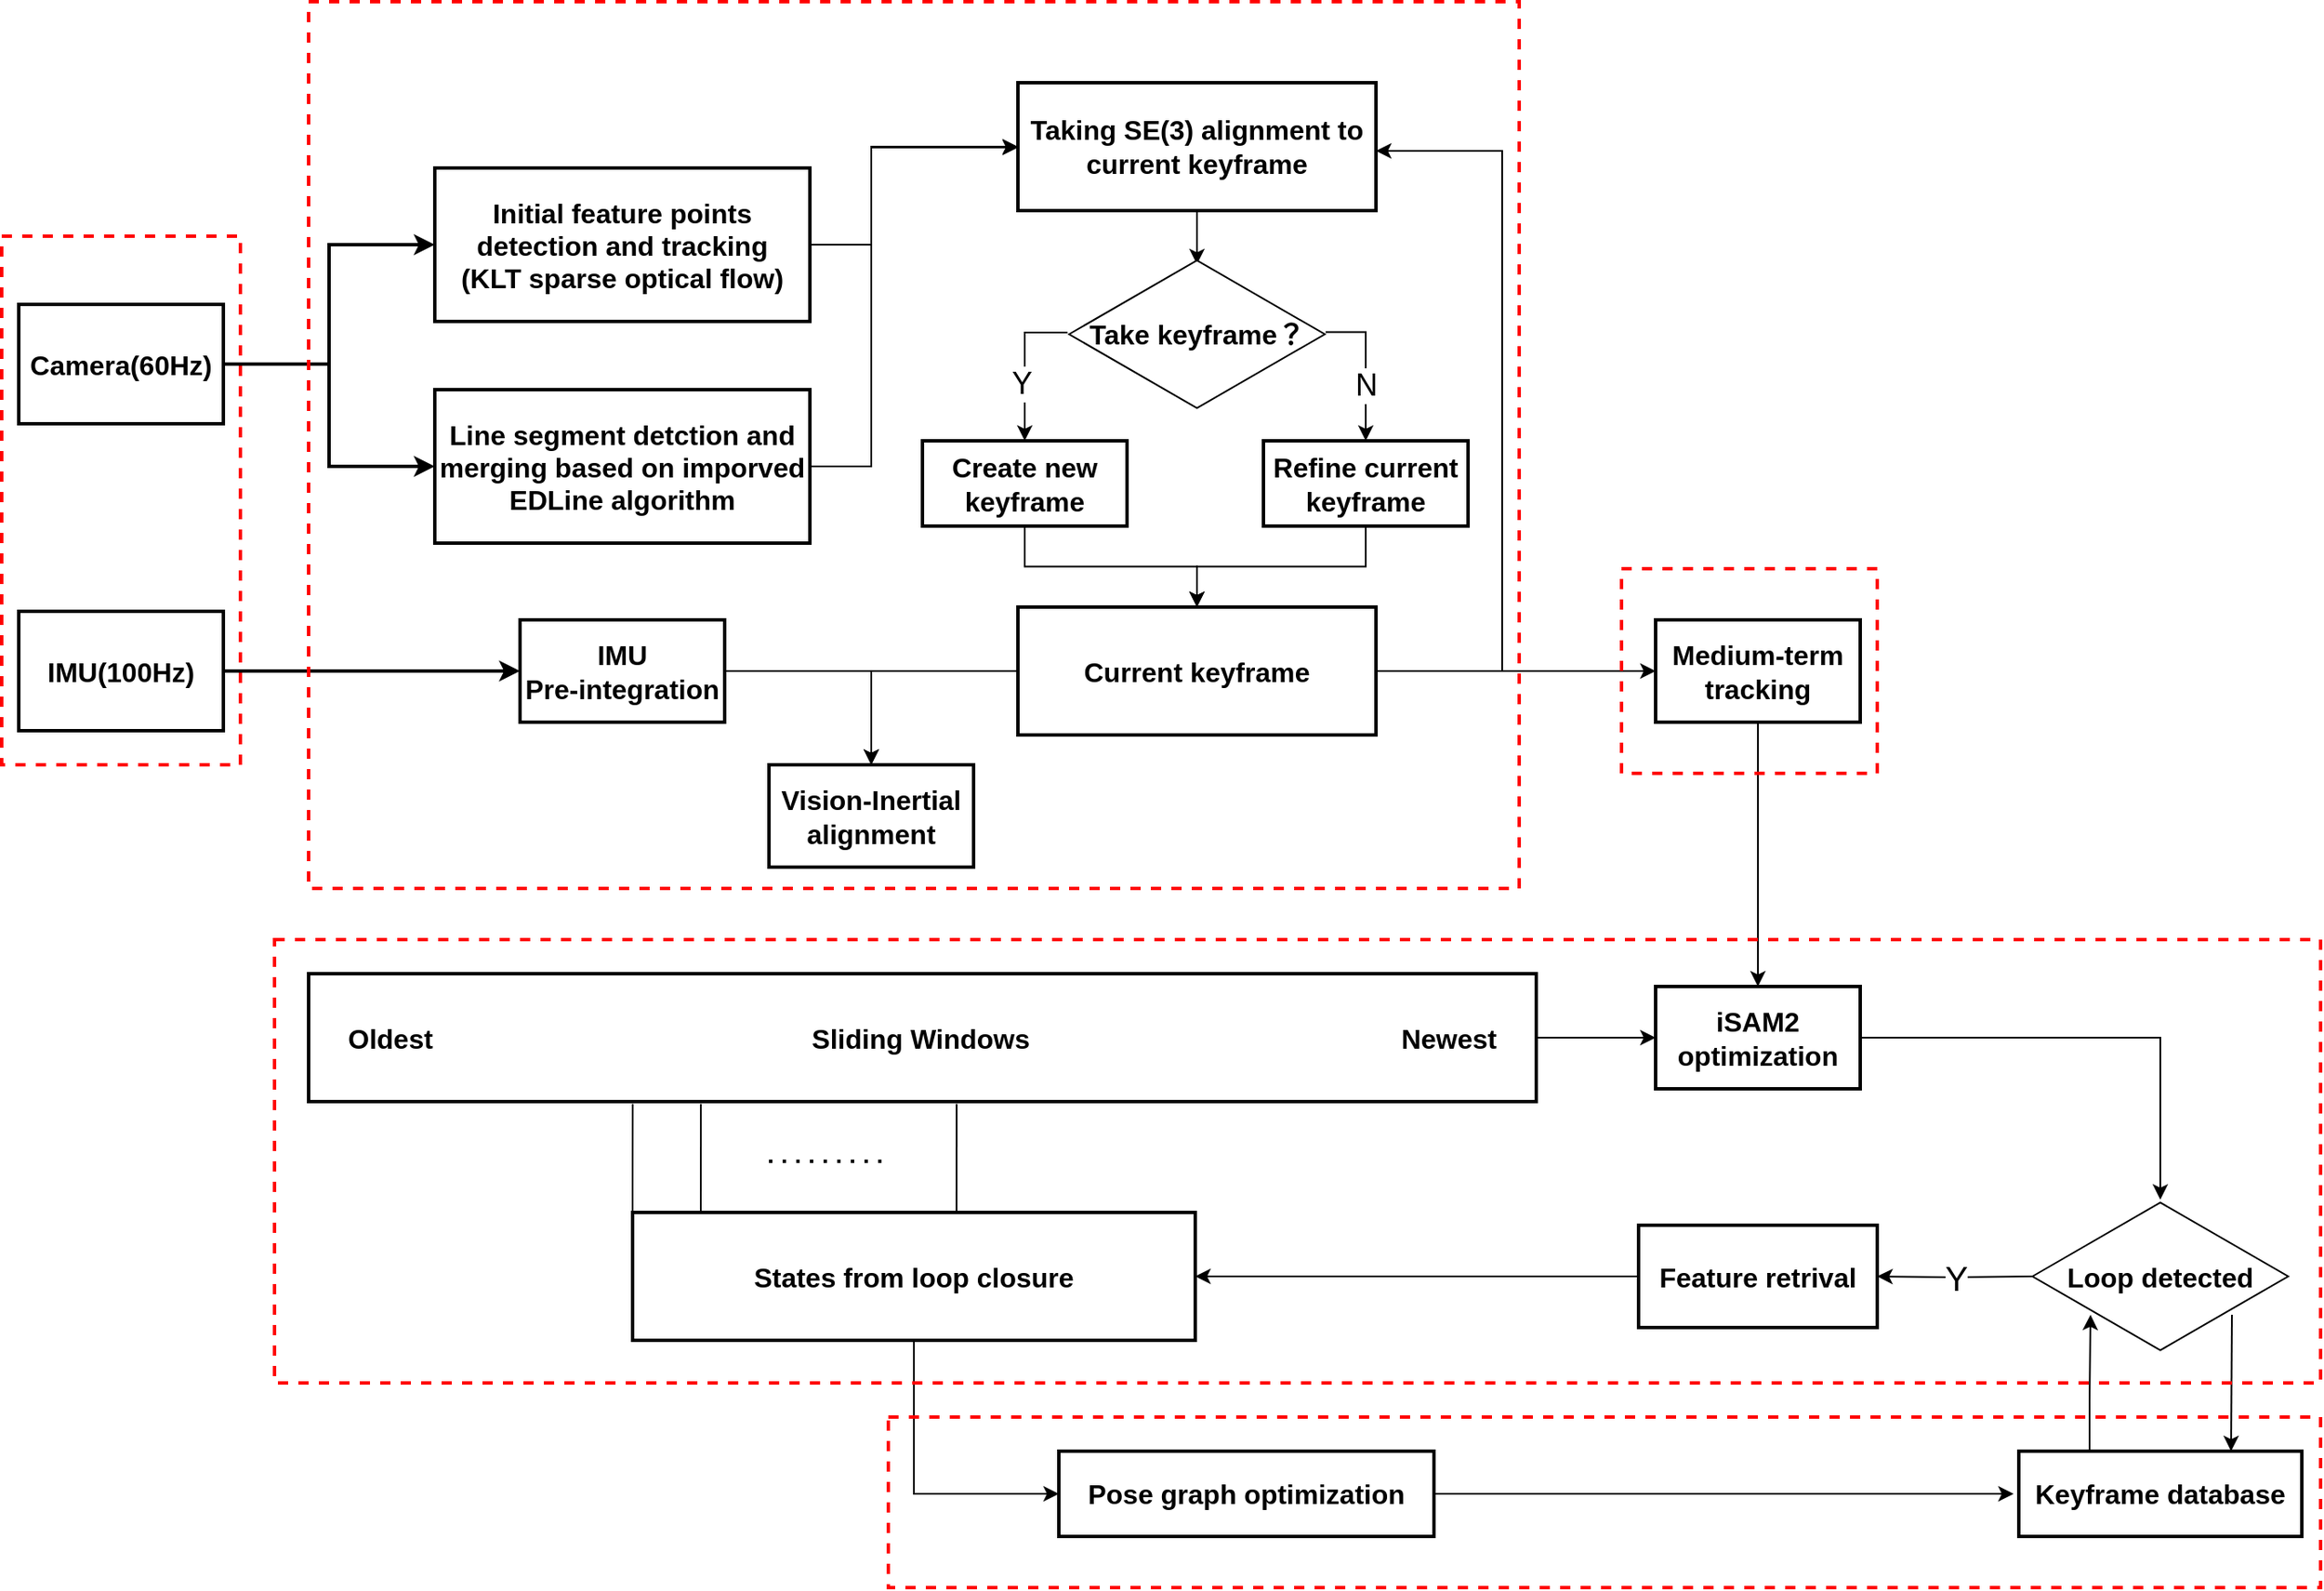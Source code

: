 <mxfile version="14.9.5" type="github">
  <diagram id="8i6xJ-SLC5uxjcjtr18_" name="Page-1">
    <mxGraphModel dx="1730" dy="1055" grid="1" gridSize="10" guides="1" tooltips="1" connect="1" arrows="1" fold="1" page="1" pageScale="1" pageWidth="827" pageHeight="1169" math="0" shadow="0">
      <root>
        <mxCell id="0" />
        <mxCell id="1" parent="0" />
        <mxCell id="3IujC8vaHjT7PhUTica0-5" style="edgeStyle=orthogonalEdgeStyle;rounded=0;orthogonalLoop=1;jettySize=auto;html=1;exitX=1;exitY=0.5;exitDx=0;exitDy=0;entryX=0;entryY=0.5;entryDx=0;entryDy=0;fontSize=16;strokeWidth=2;fontStyle=1" parent="1" source="3IujC8vaHjT7PhUTica0-1" target="3IujC8vaHjT7PhUTica0-4" edge="1">
          <mxGeometry relative="1" as="geometry" />
        </mxCell>
        <mxCell id="3IujC8vaHjT7PhUTica0-11" style="edgeStyle=orthogonalEdgeStyle;rounded=0;orthogonalLoop=1;jettySize=auto;html=1;entryX=0;entryY=0.5;entryDx=0;entryDy=0;fontSize=16;strokeWidth=2;fontStyle=1" parent="1" source="3IujC8vaHjT7PhUTica0-1" target="3IujC8vaHjT7PhUTica0-9" edge="1">
          <mxGeometry relative="1" as="geometry" />
        </mxCell>
        <mxCell id="3IujC8vaHjT7PhUTica0-1" value="Camera(60Hz)" style="rounded=0;whiteSpace=wrap;html=1;fontSize=16;strokeWidth=2;fontStyle=1" parent="1" vertex="1">
          <mxGeometry x="60" y="227.5" width="120" height="70" as="geometry" />
        </mxCell>
        <mxCell id="3IujC8vaHjT7PhUTica0-18" style="edgeStyle=orthogonalEdgeStyle;rounded=0;orthogonalLoop=1;jettySize=auto;html=1;fontSize=16;strokeWidth=2;fontStyle=1" parent="1" source="3IujC8vaHjT7PhUTica0-2" target="3IujC8vaHjT7PhUTica0-3" edge="1">
          <mxGeometry relative="1" as="geometry" />
        </mxCell>
        <mxCell id="3IujC8vaHjT7PhUTica0-2" value="IMU(100Hz)" style="rounded=0;whiteSpace=wrap;html=1;fontSize=16;strokeWidth=2;fontStyle=1" parent="1" vertex="1">
          <mxGeometry x="60" y="407.5" width="120" height="70" as="geometry" />
        </mxCell>
        <mxCell id="BEe8b9HoygR6BV2LmR4K-23" style="edgeStyle=orthogonalEdgeStyle;rounded=0;orthogonalLoop=1;jettySize=auto;html=1;fontSize=14;" edge="1" parent="1" source="3IujC8vaHjT7PhUTica0-3" target="BEe8b9HoygR6BV2LmR4K-22">
          <mxGeometry relative="1" as="geometry" />
        </mxCell>
        <mxCell id="3IujC8vaHjT7PhUTica0-3" value="IMU&lt;br style=&quot;font-size: 16px;&quot;&gt;Pre-integration" style="rounded=0;whiteSpace=wrap;html=1;fontSize=16;strokeWidth=2;fontStyle=1" parent="1" vertex="1">
          <mxGeometry x="354" y="412.5" width="120" height="60" as="geometry" />
        </mxCell>
        <mxCell id="BEe8b9HoygR6BV2LmR4K-25" style="edgeStyle=orthogonalEdgeStyle;rounded=0;orthogonalLoop=1;jettySize=auto;html=1;entryX=0;entryY=0.5;entryDx=0;entryDy=0;fontSize=14;" edge="1" parent="1" source="3IujC8vaHjT7PhUTica0-4" target="BEe8b9HoygR6BV2LmR4K-11">
          <mxGeometry relative="1" as="geometry">
            <Array as="points">
              <mxPoint x="560" y="192.5" />
              <mxPoint x="560" y="135.5" />
            </Array>
          </mxGeometry>
        </mxCell>
        <mxCell id="3IujC8vaHjT7PhUTica0-4" value="Initial feature points detection and tracking&lt;br style=&quot;font-size: 16px;&quot;&gt;(KLT sparse optical flow)" style="rounded=0;whiteSpace=wrap;html=1;fontSize=16;strokeWidth=2;fontStyle=1" parent="1" vertex="1">
          <mxGeometry x="304" y="147.5" width="220" height="90" as="geometry" />
        </mxCell>
        <mxCell id="BEe8b9HoygR6BV2LmR4K-26" style="edgeStyle=orthogonalEdgeStyle;rounded=0;orthogonalLoop=1;jettySize=auto;html=1;fontSize=14;entryX=0;entryY=0.5;entryDx=0;entryDy=0;" edge="1" parent="1" source="3IujC8vaHjT7PhUTica0-9" target="BEe8b9HoygR6BV2LmR4K-11">
          <mxGeometry relative="1" as="geometry">
            <mxPoint x="640" y="137.5" as="targetPoint" />
            <Array as="points">
              <mxPoint x="560" y="322.5" />
              <mxPoint x="560" y="135.5" />
              <mxPoint x="646" y="135.5" />
            </Array>
          </mxGeometry>
        </mxCell>
        <mxCell id="3IujC8vaHjT7PhUTica0-9" value="Line segment detction and merging based on imporved EDLine algorithm" style="rounded=0;whiteSpace=wrap;html=1;fontSize=16;strokeWidth=2;fontStyle=1" parent="1" vertex="1">
          <mxGeometry x="304" y="277.5" width="220" height="90" as="geometry" />
        </mxCell>
        <mxCell id="3IujC8vaHjT7PhUTica0-12" value="" style="rounded=0;whiteSpace=wrap;html=1;fontSize=16;strokeWidth=2;dashed=1;fillColor=none;fontStyle=1;strokeColor=#FF0000;" parent="1" vertex="1">
          <mxGeometry x="50" y="187.5" width="140" height="310" as="geometry" />
        </mxCell>
        <mxCell id="3IujC8vaHjT7PhUTica0-19" value="" style="rounded=0;whiteSpace=wrap;html=1;fontSize=16;strokeWidth=2;dashed=1;fillColor=none;strokeColor=#FF0000;" parent="1" vertex="1">
          <mxGeometry x="230" y="50" width="710" height="520" as="geometry" />
        </mxCell>
        <mxCell id="BEe8b9HoygR6BV2LmR4K-7" style="edgeStyle=orthogonalEdgeStyle;rounded=0;orthogonalLoop=1;jettySize=auto;html=1;exitX=-0.006;exitY=0.489;exitDx=0;exitDy=0;exitPerimeter=0;" edge="1" parent="1" source="BEe8b9HoygR6BV2LmR4K-49" target="BEe8b9HoygR6BV2LmR4K-5">
          <mxGeometry relative="1" as="geometry">
            <mxPoint x="751" y="257.5" as="sourcePoint" />
          </mxGeometry>
        </mxCell>
        <mxCell id="BEe8b9HoygR6BV2LmR4K-9" value="Y" style="edgeLabel;html=1;align=center;verticalAlign=middle;resizable=0;points=[];fontSize=18;" vertex="1" connectable="0" parent="BEe8b9HoygR6BV2LmR4K-7">
          <mxGeometry x="0.246" y="-2" relative="1" as="geometry">
            <mxPoint as="offset" />
          </mxGeometry>
        </mxCell>
        <mxCell id="BEe8b9HoygR6BV2LmR4K-8" style="edgeStyle=orthogonalEdgeStyle;rounded=0;orthogonalLoop=1;jettySize=auto;html=1;exitX=1.003;exitY=0.486;exitDx=0;exitDy=0;exitPerimeter=0;" edge="1" parent="1" source="BEe8b9HoygR6BV2LmR4K-49" target="BEe8b9HoygR6BV2LmR4K-6">
          <mxGeometry relative="1" as="geometry">
            <mxPoint x="826" y="244" as="sourcePoint" />
            <Array as="points">
              <mxPoint x="850" y="244" />
            </Array>
          </mxGeometry>
        </mxCell>
        <mxCell id="BEe8b9HoygR6BV2LmR4K-10" value="N" style="edgeLabel;html=1;align=center;verticalAlign=middle;resizable=0;points=[];fontSize=18;" vertex="1" connectable="0" parent="BEe8b9HoygR6BV2LmR4K-8">
          <mxGeometry x="0.224" y="1" relative="1" as="geometry">
            <mxPoint x="-1" y="1" as="offset" />
          </mxGeometry>
        </mxCell>
        <mxCell id="BEe8b9HoygR6BV2LmR4K-17" style="edgeStyle=orthogonalEdgeStyle;rounded=0;orthogonalLoop=1;jettySize=auto;html=1;fontSize=14;entryX=0.5;entryY=0;entryDx=0;entryDy=0;" edge="1" parent="1" source="BEe8b9HoygR6BV2LmR4K-5" target="BEe8b9HoygR6BV2LmR4K-15">
          <mxGeometry relative="1" as="geometry">
            <mxPoint x="740" y="387.5" as="targetPoint" />
          </mxGeometry>
        </mxCell>
        <mxCell id="BEe8b9HoygR6BV2LmR4K-5" value="Create new keyframe" style="rounded=0;whiteSpace=wrap;html=1;fontSize=16;strokeWidth=2;fontStyle=1" vertex="1" parent="1">
          <mxGeometry x="590" y="307.5" width="120" height="50" as="geometry" />
        </mxCell>
        <mxCell id="BEe8b9HoygR6BV2LmR4K-18" style="edgeStyle=orthogonalEdgeStyle;rounded=0;orthogonalLoop=1;jettySize=auto;html=1;fontSize=14;entryX=0.5;entryY=0;entryDx=0;entryDy=0;" edge="1" parent="1" source="BEe8b9HoygR6BV2LmR4K-6" target="BEe8b9HoygR6BV2LmR4K-15">
          <mxGeometry relative="1" as="geometry">
            <mxPoint x="740" y="377.5" as="targetPoint" />
          </mxGeometry>
        </mxCell>
        <mxCell id="BEe8b9HoygR6BV2LmR4K-6" value="Refine current keyframe" style="rounded=0;whiteSpace=wrap;html=1;fontSize=16;strokeWidth=2;fontStyle=1" vertex="1" parent="1">
          <mxGeometry x="790" y="307.5" width="120" height="50" as="geometry" />
        </mxCell>
        <mxCell id="BEe8b9HoygR6BV2LmR4K-50" style="edgeStyle=orthogonalEdgeStyle;rounded=0;orthogonalLoop=1;jettySize=auto;html=1;entryX=0.5;entryY=0.044;entryDx=0;entryDy=0;entryPerimeter=0;fontSize=14;" edge="1" parent="1" source="BEe8b9HoygR6BV2LmR4K-11" target="BEe8b9HoygR6BV2LmR4K-49">
          <mxGeometry relative="1" as="geometry" />
        </mxCell>
        <mxCell id="BEe8b9HoygR6BV2LmR4K-11" value="Taking SE(3) alignment to current keyframe" style="rounded=0;whiteSpace=wrap;html=1;fontSize=16;strokeWidth=2;fontStyle=1" vertex="1" parent="1">
          <mxGeometry x="646" y="97.5" width="210" height="75" as="geometry" />
        </mxCell>
        <mxCell id="BEe8b9HoygR6BV2LmR4K-19" style="edgeStyle=orthogonalEdgeStyle;rounded=0;orthogonalLoop=1;jettySize=auto;html=1;fontSize=14;entryX=1;entryY=0.533;entryDx=0;entryDy=0;entryPerimeter=0;" edge="1" parent="1" source="BEe8b9HoygR6BV2LmR4K-15" target="BEe8b9HoygR6BV2LmR4K-11">
          <mxGeometry relative="1" as="geometry">
            <mxPoint x="1020" y="107.5" as="targetPoint" />
            <Array as="points">
              <mxPoint x="930" y="442.5" />
              <mxPoint x="930" y="137.5" />
            </Array>
          </mxGeometry>
        </mxCell>
        <mxCell id="BEe8b9HoygR6BV2LmR4K-24" style="edgeStyle=orthogonalEdgeStyle;rounded=0;orthogonalLoop=1;jettySize=auto;html=1;entryX=0.5;entryY=0;entryDx=0;entryDy=0;fontSize=14;" edge="1" parent="1" source="BEe8b9HoygR6BV2LmR4K-15" target="BEe8b9HoygR6BV2LmR4K-22">
          <mxGeometry relative="1" as="geometry" />
        </mxCell>
        <mxCell id="BEe8b9HoygR6BV2LmR4K-29" style="edgeStyle=orthogonalEdgeStyle;rounded=0;orthogonalLoop=1;jettySize=auto;html=1;entryX=0;entryY=0.5;entryDx=0;entryDy=0;fontSize=14;" edge="1" parent="1" source="BEe8b9HoygR6BV2LmR4K-15" target="BEe8b9HoygR6BV2LmR4K-28">
          <mxGeometry relative="1" as="geometry" />
        </mxCell>
        <mxCell id="BEe8b9HoygR6BV2LmR4K-15" value="Current keyframe" style="rounded=0;whiteSpace=wrap;html=1;fontSize=16;strokeWidth=2;fontStyle=1" vertex="1" parent="1">
          <mxGeometry x="646" y="405" width="210" height="75" as="geometry" />
        </mxCell>
        <mxCell id="BEe8b9HoygR6BV2LmR4K-22" value="Vision-Inertial alignment" style="rounded=0;whiteSpace=wrap;html=1;fontSize=16;strokeWidth=2;fontStyle=1" vertex="1" parent="1">
          <mxGeometry x="500" y="497.5" width="120" height="60" as="geometry" />
        </mxCell>
        <mxCell id="BEe8b9HoygR6BV2LmR4K-39" style="edgeStyle=orthogonalEdgeStyle;rounded=0;orthogonalLoop=1;jettySize=auto;html=1;fontSize=14;" edge="1" parent="1" source="BEe8b9HoygR6BV2LmR4K-28" target="BEe8b9HoygR6BV2LmR4K-38">
          <mxGeometry relative="1" as="geometry" />
        </mxCell>
        <mxCell id="BEe8b9HoygR6BV2LmR4K-28" value="Medium-term tracking" style="rounded=0;whiteSpace=wrap;html=1;fontSize=16;strokeWidth=2;fontStyle=1" vertex="1" parent="1">
          <mxGeometry x="1020" y="412.5" width="120" height="60" as="geometry" />
        </mxCell>
        <mxCell id="BEe8b9HoygR6BV2LmR4K-40" style="edgeStyle=orthogonalEdgeStyle;rounded=0;orthogonalLoop=1;jettySize=auto;html=1;entryX=0;entryY=0.5;entryDx=0;entryDy=0;fontSize=14;" edge="1" parent="1" source="BEe8b9HoygR6BV2LmR4K-30" target="BEe8b9HoygR6BV2LmR4K-38">
          <mxGeometry relative="1" as="geometry" />
        </mxCell>
        <mxCell id="BEe8b9HoygR6BV2LmR4K-30" value="Oldest&amp;nbsp; &amp;nbsp; &amp;nbsp; &amp;nbsp; &amp;nbsp; &amp;nbsp; &amp;nbsp; &amp;nbsp; &amp;nbsp; &amp;nbsp; &amp;nbsp; &amp;nbsp; &amp;nbsp; &amp;nbsp; &amp;nbsp; &amp;nbsp; &amp;nbsp; &amp;nbsp; &amp;nbsp; &amp;nbsp; &amp;nbsp; &amp;nbsp; &amp;nbsp; &amp;nbsp; &amp;nbsp; Sliding Windows&amp;nbsp; &amp;nbsp; &amp;nbsp; &amp;nbsp; &amp;nbsp; &amp;nbsp; &amp;nbsp; &amp;nbsp; &amp;nbsp; &amp;nbsp; &amp;nbsp; &amp;nbsp; &amp;nbsp; &amp;nbsp; &amp;nbsp; &amp;nbsp; &amp;nbsp; &amp;nbsp; &amp;nbsp; &amp;nbsp; &amp;nbsp; &amp;nbsp; &amp;nbsp; &amp;nbsp; &amp;nbsp;Newest" style="rounded=0;whiteSpace=wrap;html=1;fontSize=16;strokeWidth=2;fontStyle=1" vertex="1" parent="1">
          <mxGeometry x="230" y="620" width="720" height="75" as="geometry" />
        </mxCell>
        <mxCell id="BEe8b9HoygR6BV2LmR4K-61" style="edgeStyle=orthogonalEdgeStyle;rounded=0;orthogonalLoop=1;jettySize=auto;html=1;entryX=0;entryY=0.5;entryDx=0;entryDy=0;fontSize=18;" edge="1" parent="1" source="BEe8b9HoygR6BV2LmR4K-31" target="BEe8b9HoygR6BV2LmR4K-52">
          <mxGeometry relative="1" as="geometry" />
        </mxCell>
        <mxCell id="BEe8b9HoygR6BV2LmR4K-31" value="States from loop closure" style="rounded=0;whiteSpace=wrap;html=1;fontSize=16;strokeWidth=2;fontStyle=1" vertex="1" parent="1">
          <mxGeometry x="420" y="760" width="330" height="75" as="geometry" />
        </mxCell>
        <mxCell id="BEe8b9HoygR6BV2LmR4K-33" value="" style="endArrow=none;html=1;fontSize=14;exitX=0;exitY=0;exitDx=0;exitDy=0;entryX=0.264;entryY=1.019;entryDx=0;entryDy=0;entryPerimeter=0;" edge="1" parent="1" source="BEe8b9HoygR6BV2LmR4K-31" target="BEe8b9HoygR6BV2LmR4K-30">
          <mxGeometry width="50" height="50" relative="1" as="geometry">
            <mxPoint x="430" y="750" as="sourcePoint" />
            <mxPoint x="410" y="690" as="targetPoint" />
            <Array as="points">
              <mxPoint x="420" y="740" />
            </Array>
          </mxGeometry>
        </mxCell>
        <mxCell id="BEe8b9HoygR6BV2LmR4K-34" value="" style="endArrow=none;html=1;fontSize=14;exitX=0;exitY=0;exitDx=0;exitDy=0;entryX=0.264;entryY=1.019;entryDx=0;entryDy=0;entryPerimeter=0;" edge="1" parent="1">
          <mxGeometry width="50" height="50" relative="1" as="geometry">
            <mxPoint x="460.0" y="760" as="sourcePoint" />
            <mxPoint x="460.08" y="696.425" as="targetPoint" />
          </mxGeometry>
        </mxCell>
        <mxCell id="BEe8b9HoygR6BV2LmR4K-35" value="" style="endArrow=none;dashed=1;html=1;dashPattern=1 3;strokeWidth=2;fontSize=14;" edge="1" parent="1">
          <mxGeometry width="50" height="50" relative="1" as="geometry">
            <mxPoint x="500" y="730" as="sourcePoint" />
            <mxPoint x="570" y="730" as="targetPoint" />
          </mxGeometry>
        </mxCell>
        <mxCell id="BEe8b9HoygR6BV2LmR4K-36" value="" style="endArrow=none;html=1;fontSize=14;exitX=0;exitY=0;exitDx=0;exitDy=0;entryX=0.264;entryY=1.019;entryDx=0;entryDy=0;entryPerimeter=0;" edge="1" parent="1">
          <mxGeometry width="50" height="50" relative="1" as="geometry">
            <mxPoint x="610.0" y="760" as="sourcePoint" />
            <mxPoint x="610.08" y="696.425" as="targetPoint" />
          </mxGeometry>
        </mxCell>
        <mxCell id="BEe8b9HoygR6BV2LmR4K-48" style="edgeStyle=orthogonalEdgeStyle;rounded=0;orthogonalLoop=1;jettySize=auto;html=1;fontSize=14;" edge="1" parent="1" source="BEe8b9HoygR6BV2LmR4K-38" target="BEe8b9HoygR6BV2LmR4K-47">
          <mxGeometry relative="1" as="geometry" />
        </mxCell>
        <mxCell id="BEe8b9HoygR6BV2LmR4K-38" value="iSAM2&lt;br&gt;optimization" style="rounded=0;whiteSpace=wrap;html=1;fontSize=16;strokeWidth=2;fontStyle=1" vertex="1" parent="1">
          <mxGeometry x="1020" y="627.5" width="120" height="60" as="geometry" />
        </mxCell>
        <mxCell id="BEe8b9HoygR6BV2LmR4K-51" style="edgeStyle=orthogonalEdgeStyle;rounded=0;orthogonalLoop=1;jettySize=auto;html=1;entryX=1;entryY=0.5;entryDx=0;entryDy=0;fontSize=18;" edge="1" parent="1" source="BEe8b9HoygR6BV2LmR4K-41" target="BEe8b9HoygR6BV2LmR4K-31">
          <mxGeometry relative="1" as="geometry" />
        </mxCell>
        <mxCell id="BEe8b9HoygR6BV2LmR4K-41" value="Feature retrival" style="rounded=0;whiteSpace=wrap;html=1;fontSize=16;strokeWidth=2;fontStyle=1" vertex="1" parent="1">
          <mxGeometry x="1010" y="767.5" width="140" height="60" as="geometry" />
        </mxCell>
        <mxCell id="BEe8b9HoygR6BV2LmR4K-46" value="&lt;font style=&quot;font-size: 20px&quot;&gt;Y&lt;/font&gt;" style="edgeStyle=orthogonalEdgeStyle;rounded=0;orthogonalLoop=1;jettySize=auto;html=1;entryX=1;entryY=0.5;entryDx=0;entryDy=0;fontSize=14;" edge="1" parent="1" target="BEe8b9HoygR6BV2LmR4K-41">
          <mxGeometry relative="1" as="geometry">
            <mxPoint x="1241" y="797.5" as="sourcePoint" />
          </mxGeometry>
        </mxCell>
        <mxCell id="BEe8b9HoygR6BV2LmR4K-47" value="&lt;span style=&quot;font-size: 16px ; font-weight: 700&quot;&gt;Loop detected&lt;/span&gt;" style="html=1;whiteSpace=wrap;aspect=fixed;shape=isoRectangle;fontSize=14;" vertex="1" parent="1">
          <mxGeometry x="1241" y="752.5" width="150" height="90" as="geometry" />
        </mxCell>
        <mxCell id="BEe8b9HoygR6BV2LmR4K-49" value="&lt;span style=&quot;font-size: 16px ; font-weight: 700&quot;&gt;Take keyframe？&lt;/span&gt;" style="html=1;whiteSpace=wrap;aspect=fixed;shape=isoRectangle;fontSize=14;" vertex="1" parent="1">
          <mxGeometry x="676" y="200" width="150" height="90" as="geometry" />
        </mxCell>
        <mxCell id="BEe8b9HoygR6BV2LmR4K-60" style="edgeStyle=orthogonalEdgeStyle;rounded=0;orthogonalLoop=1;jettySize=auto;html=1;fontSize=18;" edge="1" parent="1" source="BEe8b9HoygR6BV2LmR4K-52">
          <mxGeometry relative="1" as="geometry">
            <mxPoint x="1230" y="925" as="targetPoint" />
          </mxGeometry>
        </mxCell>
        <mxCell id="BEe8b9HoygR6BV2LmR4K-52" value="Pose graph optimization" style="rounded=0;whiteSpace=wrap;html=1;fontSize=16;strokeWidth=2;fontStyle=1" vertex="1" parent="1">
          <mxGeometry x="670" y="900" width="220" height="50" as="geometry" />
        </mxCell>
        <mxCell id="BEe8b9HoygR6BV2LmR4K-54" style="edgeStyle=orthogonalEdgeStyle;rounded=0;orthogonalLoop=1;jettySize=auto;html=1;exitX=0.25;exitY=0;exitDx=0;exitDy=0;entryX=0.227;entryY=0.75;entryDx=0;entryDy=0;entryPerimeter=0;fontSize=18;" edge="1" parent="1" source="BEe8b9HoygR6BV2LmR4K-53" target="BEe8b9HoygR6BV2LmR4K-47">
          <mxGeometry relative="1" as="geometry" />
        </mxCell>
        <mxCell id="BEe8b9HoygR6BV2LmR4K-53" value="Keyframe database" style="rounded=0;whiteSpace=wrap;html=1;fontSize=16;strokeWidth=2;fontStyle=1" vertex="1" parent="1">
          <mxGeometry x="1233" y="900" width="166" height="50" as="geometry" />
        </mxCell>
        <mxCell id="BEe8b9HoygR6BV2LmR4K-58" value="" style="endArrow=classic;html=1;fontSize=18;entryX=0.75;entryY=0;entryDx=0;entryDy=0;" edge="1" parent="1" target="BEe8b9HoygR6BV2LmR4K-53">
          <mxGeometry width="50" height="50" relative="1" as="geometry">
            <mxPoint x="1358" y="820" as="sourcePoint" />
            <mxPoint x="1400" y="840" as="targetPoint" />
          </mxGeometry>
        </mxCell>
        <mxCell id="BEe8b9HoygR6BV2LmR4K-64" value="" style="rounded=0;whiteSpace=wrap;html=1;fontSize=16;strokeWidth=2;dashed=1;fillColor=none;fontStyle=1;strokeColor=#FF0000;" vertex="1" parent="1">
          <mxGeometry x="210" y="600" width="1200" height="260" as="geometry" />
        </mxCell>
        <mxCell id="BEe8b9HoygR6BV2LmR4K-65" value="" style="rounded=0;whiteSpace=wrap;html=1;fontSize=16;strokeWidth=2;dashed=1;fillColor=none;fontStyle=1;strokeColor=#FF0000;" vertex="1" parent="1">
          <mxGeometry x="570" y="880" width="840" height="100" as="geometry" />
        </mxCell>
        <mxCell id="BEe8b9HoygR6BV2LmR4K-66" value="" style="rounded=0;whiteSpace=wrap;html=1;fontSize=16;strokeWidth=2;dashed=1;fillColor=none;fontStyle=1;strokeColor=#FF0000;" vertex="1" parent="1">
          <mxGeometry x="1000" y="382.5" width="150" height="120" as="geometry" />
        </mxCell>
      </root>
    </mxGraphModel>
  </diagram>
</mxfile>
